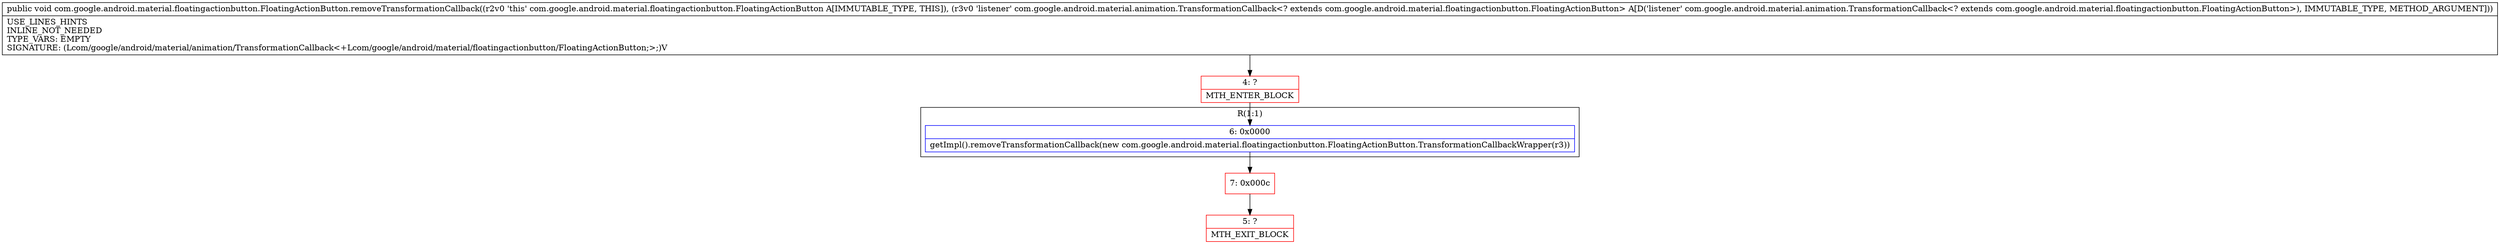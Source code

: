 digraph "CFG forcom.google.android.material.floatingactionbutton.FloatingActionButton.removeTransformationCallback(Lcom\/google\/android\/material\/animation\/TransformationCallback;)V" {
subgraph cluster_Region_642450101 {
label = "R(1:1)";
node [shape=record,color=blue];
Node_6 [shape=record,label="{6\:\ 0x0000|getImpl().removeTransformationCallback(new com.google.android.material.floatingactionbutton.FloatingActionButton.TransformationCallbackWrapper(r3))\l}"];
}
Node_4 [shape=record,color=red,label="{4\:\ ?|MTH_ENTER_BLOCK\l}"];
Node_7 [shape=record,color=red,label="{7\:\ 0x000c}"];
Node_5 [shape=record,color=red,label="{5\:\ ?|MTH_EXIT_BLOCK\l}"];
MethodNode[shape=record,label="{public void com.google.android.material.floatingactionbutton.FloatingActionButton.removeTransformationCallback((r2v0 'this' com.google.android.material.floatingactionbutton.FloatingActionButton A[IMMUTABLE_TYPE, THIS]), (r3v0 'listener' com.google.android.material.animation.TransformationCallback\<? extends com.google.android.material.floatingactionbutton.FloatingActionButton\> A[D('listener' com.google.android.material.animation.TransformationCallback\<? extends com.google.android.material.floatingactionbutton.FloatingActionButton\>), IMMUTABLE_TYPE, METHOD_ARGUMENT]))  | USE_LINES_HINTS\lINLINE_NOT_NEEDED\lTYPE_VARS: EMPTY\lSIGNATURE: (Lcom\/google\/android\/material\/animation\/TransformationCallback\<+Lcom\/google\/android\/material\/floatingactionbutton\/FloatingActionButton;\>;)V\l}"];
MethodNode -> Node_4;Node_6 -> Node_7;
Node_4 -> Node_6;
Node_7 -> Node_5;
}

